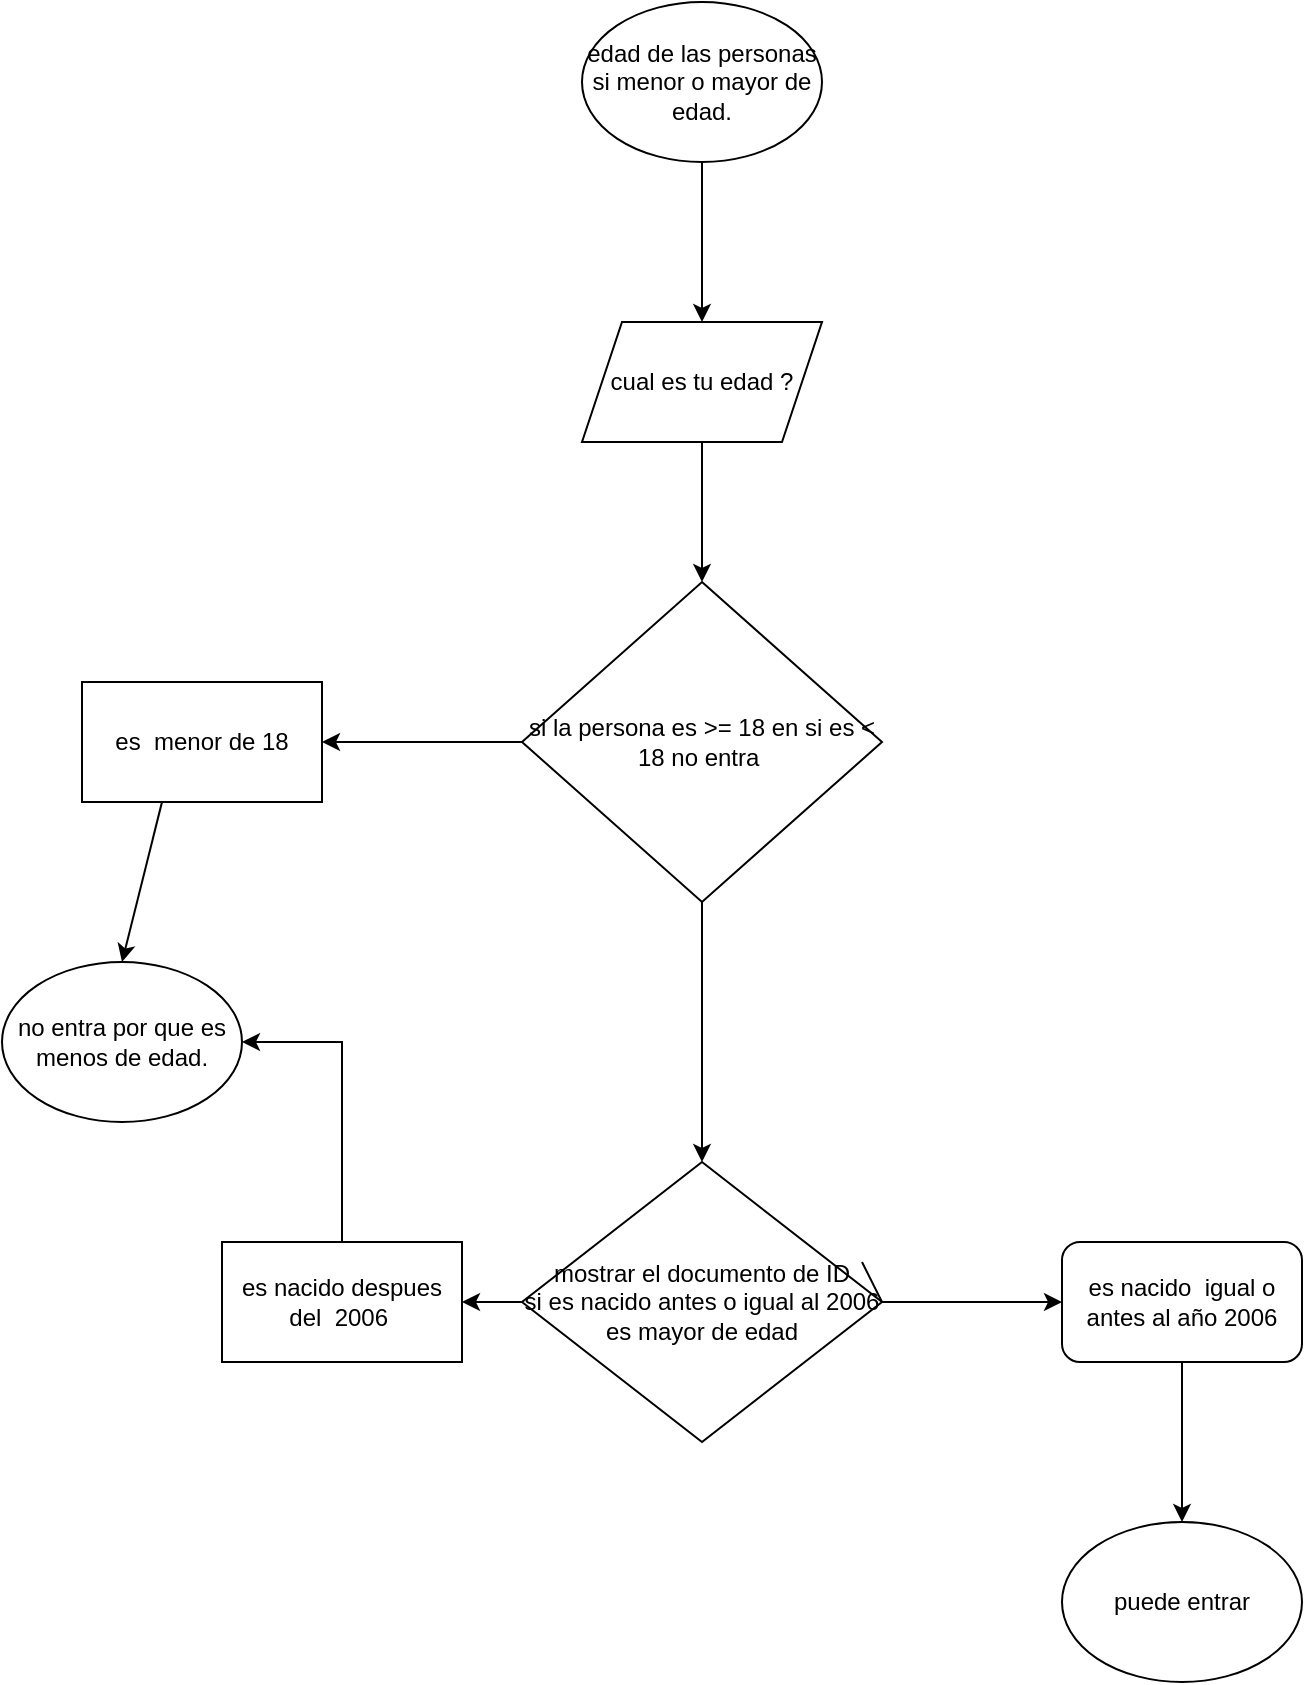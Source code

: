 <mxfile version="23.1.1" type="github">
  <diagram name="Página-1" id="W2nmdlCO25Sumn6uIq-6">
    <mxGraphModel dx="1707" dy="460" grid="1" gridSize="10" guides="1" tooltips="1" connect="1" arrows="1" fold="1" page="1" pageScale="1" pageWidth="827" pageHeight="1169" math="0" shadow="0">
      <root>
        <mxCell id="0" />
        <mxCell id="1" parent="0" />
        <mxCell id="7LRHFeRIMIh6UOn7Dlo8-1" value="edad de las personas si menor o mayor de edad." style="ellipse;whiteSpace=wrap;html=1;" vertex="1" parent="1">
          <mxGeometry x="280" y="60" width="120" height="80" as="geometry" />
        </mxCell>
        <mxCell id="7LRHFeRIMIh6UOn7Dlo8-2" value="cual es tu edad ?" style="shape=parallelogram;perimeter=parallelogramPerimeter;whiteSpace=wrap;html=1;fixedSize=1;" vertex="1" parent="1">
          <mxGeometry x="280" y="220" width="120" height="60" as="geometry" />
        </mxCell>
        <mxCell id="7LRHFeRIMIh6UOn7Dlo8-3" value="" style="endArrow=classic;html=1;rounded=0;entryX=0.5;entryY=0;entryDx=0;entryDy=0;exitX=0.5;exitY=1;exitDx=0;exitDy=0;" edge="1" parent="1" source="7LRHFeRIMIh6UOn7Dlo8-1" target="7LRHFeRIMIh6UOn7Dlo8-2">
          <mxGeometry width="50" height="50" relative="1" as="geometry">
            <mxPoint x="350" y="150" as="sourcePoint" />
            <mxPoint x="440" y="220" as="targetPoint" />
            <Array as="points" />
          </mxGeometry>
        </mxCell>
        <mxCell id="7LRHFeRIMIh6UOn7Dlo8-4" value="si la persona es &amp;gt;= 18 en si es &amp;lt; 18 no entra&amp;nbsp;" style="rhombus;whiteSpace=wrap;html=1;" vertex="1" parent="1">
          <mxGeometry x="250" y="350" width="180" height="160" as="geometry" />
        </mxCell>
        <mxCell id="7LRHFeRIMIh6UOn7Dlo8-5" value="" style="endArrow=classic;html=1;rounded=0;entryX=0.5;entryY=0;entryDx=0;entryDy=0;exitX=0.5;exitY=1;exitDx=0;exitDy=0;" edge="1" parent="1" source="7LRHFeRIMIh6UOn7Dlo8-2" target="7LRHFeRIMIh6UOn7Dlo8-4">
          <mxGeometry width="50" height="50" relative="1" as="geometry">
            <mxPoint x="390" y="400" as="sourcePoint" />
            <mxPoint x="440" y="350" as="targetPoint" />
          </mxGeometry>
        </mxCell>
        <mxCell id="7LRHFeRIMIh6UOn7Dlo8-7" value="" style="endArrow=classic;html=1;rounded=0;exitX=0;exitY=0.5;exitDx=0;exitDy=0;" edge="1" parent="1" source="7LRHFeRIMIh6UOn7Dlo8-4" target="7LRHFeRIMIh6UOn7Dlo8-8">
          <mxGeometry width="50" height="50" relative="1" as="geometry">
            <mxPoint x="390" y="390" as="sourcePoint" />
            <mxPoint x="90" y="430" as="targetPoint" />
          </mxGeometry>
        </mxCell>
        <mxCell id="7LRHFeRIMIh6UOn7Dlo8-8" value="es&amp;nbsp; menor de 18" style="rounded=0;whiteSpace=wrap;html=1;" vertex="1" parent="1">
          <mxGeometry x="30" y="400" width="120" height="60" as="geometry" />
        </mxCell>
        <mxCell id="7LRHFeRIMIh6UOn7Dlo8-9" value="no entra por que es menos de edad." style="ellipse;whiteSpace=wrap;html=1;" vertex="1" parent="1">
          <mxGeometry x="-10" y="540" width="120" height="80" as="geometry" />
        </mxCell>
        <mxCell id="7LRHFeRIMIh6UOn7Dlo8-10" value="" style="endArrow=classic;html=1;rounded=0;entryX=0.5;entryY=0;entryDx=0;entryDy=0;" edge="1" parent="1" target="7LRHFeRIMIh6UOn7Dlo8-9">
          <mxGeometry width="50" height="50" relative="1" as="geometry">
            <mxPoint x="70" y="460" as="sourcePoint" />
            <mxPoint x="60" y="540" as="targetPoint" />
          </mxGeometry>
        </mxCell>
        <mxCell id="7LRHFeRIMIh6UOn7Dlo8-11" value="" style="endArrow=classic;html=1;rounded=0;exitX=0.5;exitY=1;exitDx=0;exitDy=0;" edge="1" parent="1" source="7LRHFeRIMIh6UOn7Dlo8-4" target="7LRHFeRIMIh6UOn7Dlo8-12">
          <mxGeometry width="50" height="50" relative="1" as="geometry">
            <mxPoint x="390" y="390" as="sourcePoint" />
            <mxPoint x="550" y="430" as="targetPoint" />
          </mxGeometry>
        </mxCell>
        <mxCell id="7LRHFeRIMIh6UOn7Dlo8-12" value="mostrar el documento de ID&lt;br&gt;si es nacido antes o igual al 2006 es mayor de edad" style="rhombus;whiteSpace=wrap;html=1;" vertex="1" parent="1">
          <mxGeometry x="250" y="640" width="180" height="140" as="geometry" />
        </mxCell>
        <mxCell id="7LRHFeRIMIh6UOn7Dlo8-13" value="" style="endArrow=classic;html=1;rounded=0;" edge="1" parent="1" target="7LRHFeRIMIh6UOn7Dlo8-14">
          <mxGeometry width="50" height="50" relative="1" as="geometry">
            <mxPoint x="420" y="690" as="sourcePoint" />
            <mxPoint x="600" y="560" as="targetPoint" />
            <Array as="points">
              <mxPoint x="430" y="710" />
            </Array>
          </mxGeometry>
        </mxCell>
        <mxCell id="7LRHFeRIMIh6UOn7Dlo8-14" value="es nacido&amp;nbsp; igual o antes al año 2006" style="rounded=1;whiteSpace=wrap;html=1;" vertex="1" parent="1">
          <mxGeometry x="520" y="680" width="120" height="60" as="geometry" />
        </mxCell>
        <mxCell id="7LRHFeRIMIh6UOn7Dlo8-15" value="puede entrar" style="ellipse;whiteSpace=wrap;html=1;" vertex="1" parent="1">
          <mxGeometry x="520" y="820" width="120" height="80" as="geometry" />
        </mxCell>
        <mxCell id="7LRHFeRIMIh6UOn7Dlo8-16" value="" style="endArrow=classic;html=1;rounded=0;entryX=0.5;entryY=0;entryDx=0;entryDy=0;exitX=0.5;exitY=1;exitDx=0;exitDy=0;" edge="1" parent="1" source="7LRHFeRIMIh6UOn7Dlo8-14" target="7LRHFeRIMIh6UOn7Dlo8-15">
          <mxGeometry width="50" height="50" relative="1" as="geometry">
            <mxPoint x="380" y="760" as="sourcePoint" />
            <mxPoint x="430" y="710" as="targetPoint" />
          </mxGeometry>
        </mxCell>
        <mxCell id="7LRHFeRIMIh6UOn7Dlo8-17" value="" style="endArrow=classic;html=1;rounded=0;exitX=0;exitY=0.5;exitDx=0;exitDy=0;" edge="1" parent="1" source="7LRHFeRIMIh6UOn7Dlo8-12" target="7LRHFeRIMIh6UOn7Dlo8-18">
          <mxGeometry width="50" height="50" relative="1" as="geometry">
            <mxPoint x="380" y="760" as="sourcePoint" />
            <mxPoint x="190" y="710" as="targetPoint" />
          </mxGeometry>
        </mxCell>
        <mxCell id="7LRHFeRIMIh6UOn7Dlo8-18" value="es nacido despues del&amp;nbsp; 2006&amp;nbsp;" style="rounded=0;whiteSpace=wrap;html=1;" vertex="1" parent="1">
          <mxGeometry x="100" y="680" width="120" height="60" as="geometry" />
        </mxCell>
        <mxCell id="7LRHFeRIMIh6UOn7Dlo8-20" value="" style="endArrow=classic;html=1;rounded=0;exitX=0.5;exitY=0;exitDx=0;exitDy=0;" edge="1" parent="1" source="7LRHFeRIMIh6UOn7Dlo8-18" target="7LRHFeRIMIh6UOn7Dlo8-9">
          <mxGeometry width="50" height="50" relative="1" as="geometry">
            <mxPoint x="160" y="670" as="sourcePoint" />
            <mxPoint x="430" y="710" as="targetPoint" />
            <Array as="points">
              <mxPoint x="160" y="580" />
            </Array>
          </mxGeometry>
        </mxCell>
      </root>
    </mxGraphModel>
  </diagram>
</mxfile>
